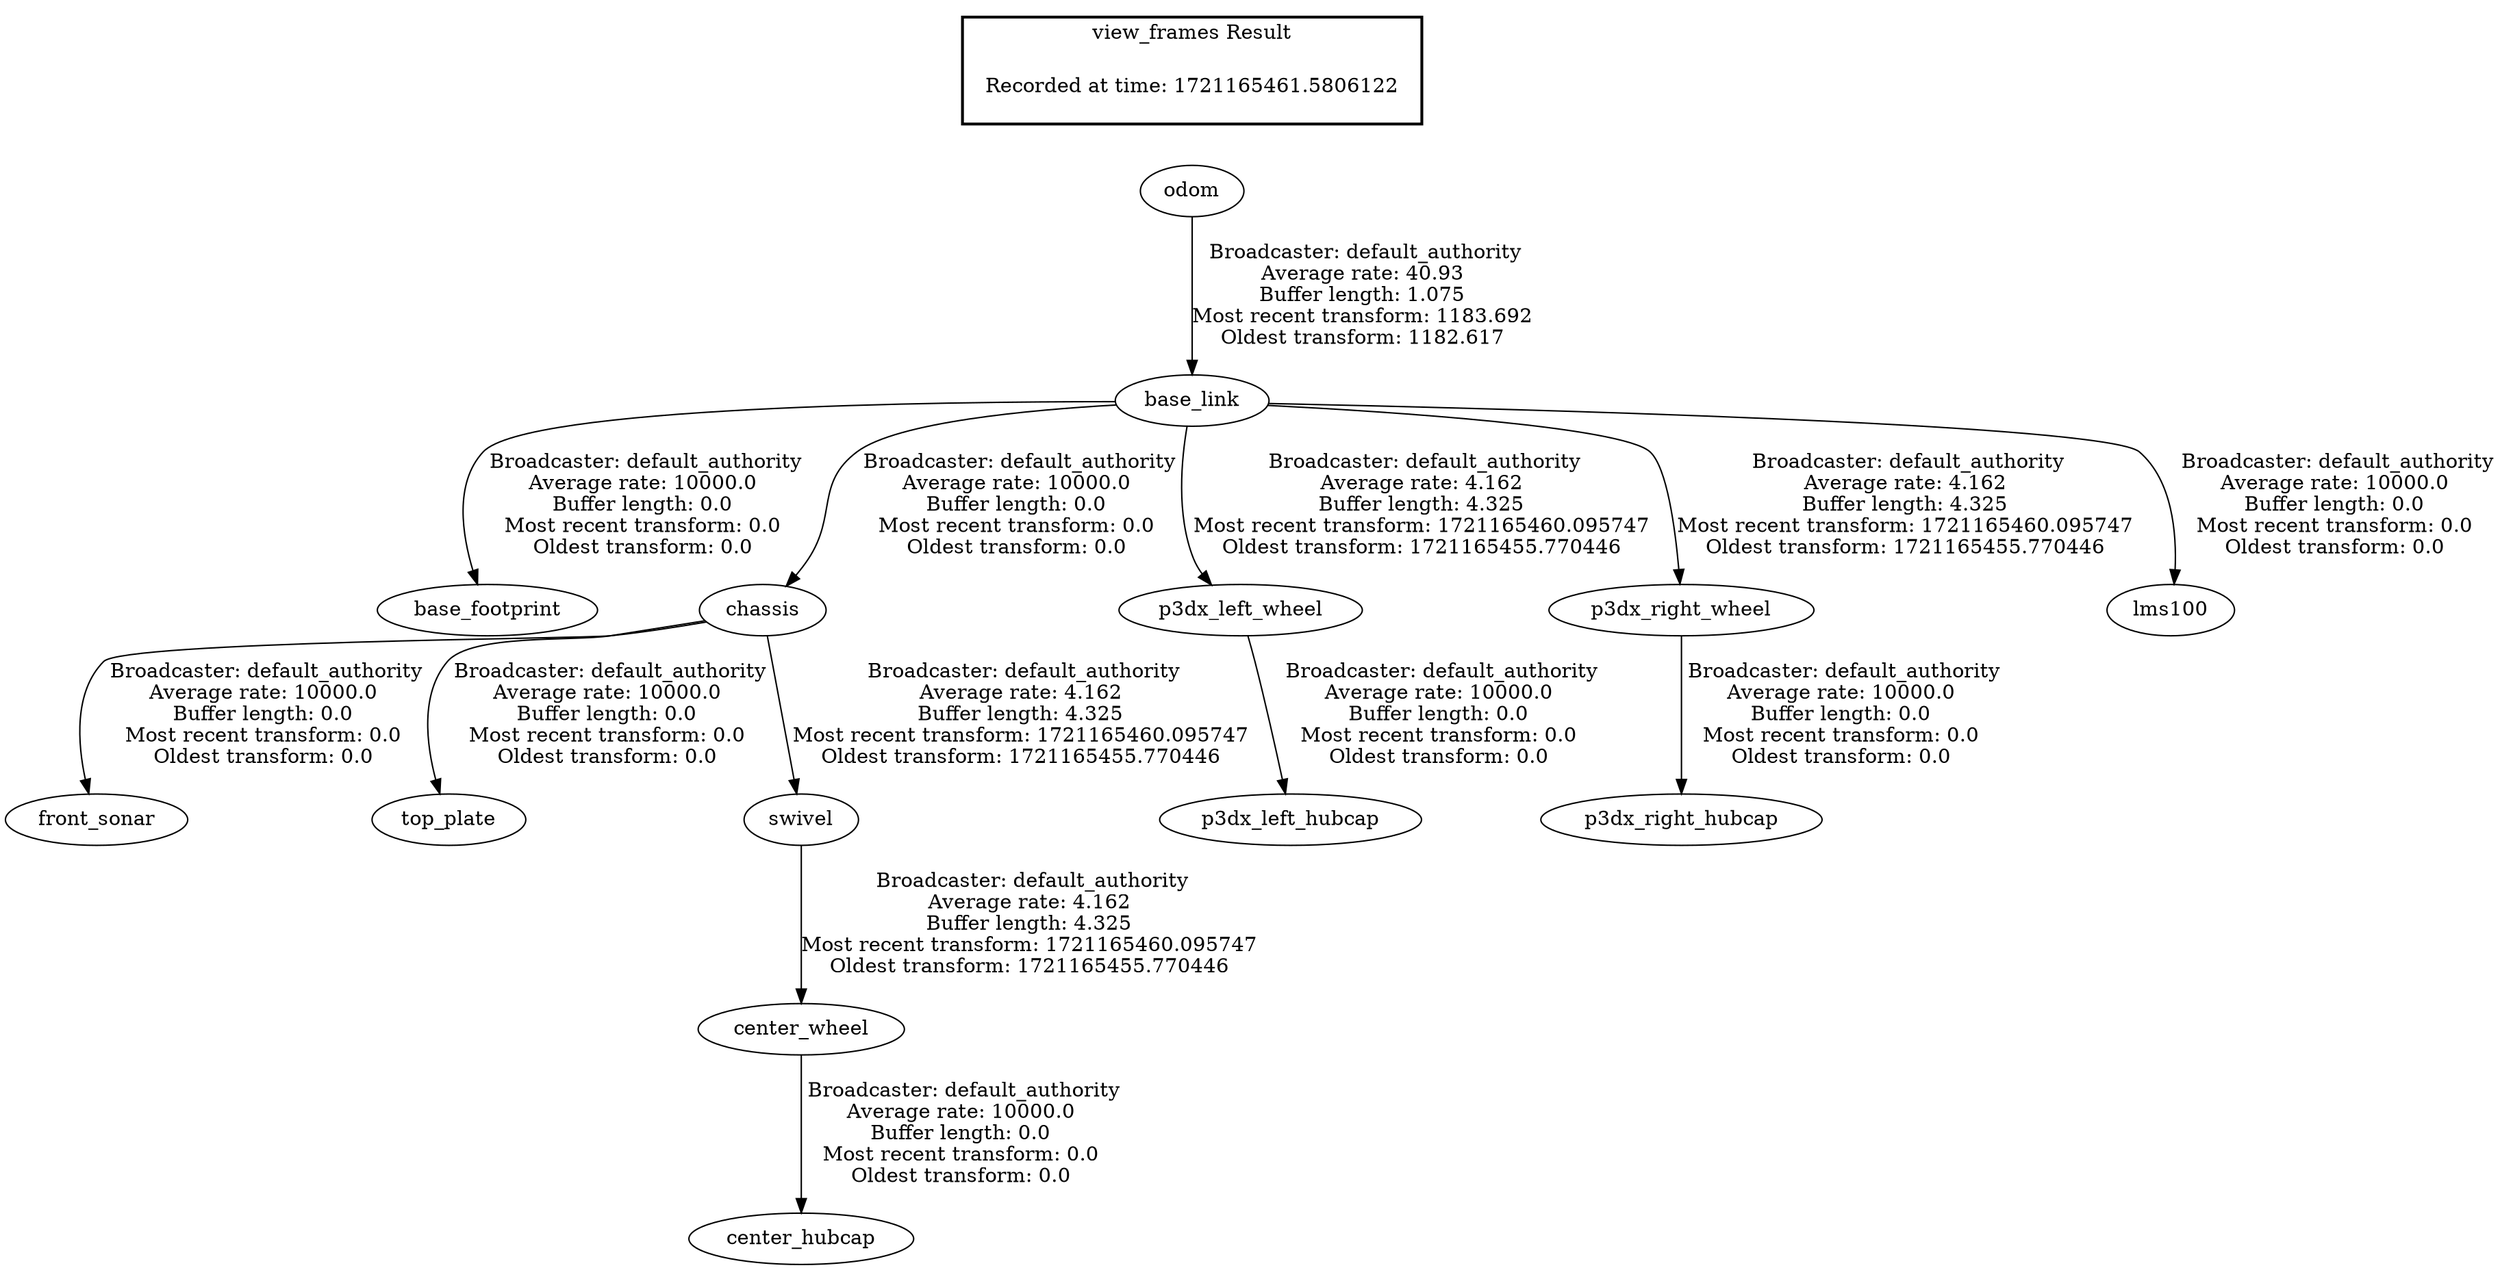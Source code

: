 digraph G {
"base_link" -> "base_footprint"[label=" Broadcaster: default_authority\nAverage rate: 10000.0\nBuffer length: 0.0\nMost recent transform: 0.0\nOldest transform: 0.0\n"];
"odom" -> "base_link"[label=" Broadcaster: default_authority\nAverage rate: 40.93\nBuffer length: 1.075\nMost recent transform: 1183.692\nOldest transform: 1182.617\n"];
"chassis" -> "front_sonar"[label=" Broadcaster: default_authority\nAverage rate: 10000.0\nBuffer length: 0.0\nMost recent transform: 0.0\nOldest transform: 0.0\n"];
"base_link" -> "chassis"[label=" Broadcaster: default_authority\nAverage rate: 10000.0\nBuffer length: 0.0\nMost recent transform: 0.0\nOldest transform: 0.0\n"];
"p3dx_left_wheel" -> "p3dx_left_hubcap"[label=" Broadcaster: default_authority\nAverage rate: 10000.0\nBuffer length: 0.0\nMost recent transform: 0.0\nOldest transform: 0.0\n"];
"base_link" -> "p3dx_left_wheel"[label=" Broadcaster: default_authority\nAverage rate: 4.162\nBuffer length: 4.325\nMost recent transform: 1721165460.095747\nOldest transform: 1721165455.770446\n"];
"p3dx_right_wheel" -> "p3dx_right_hubcap"[label=" Broadcaster: default_authority\nAverage rate: 10000.0\nBuffer length: 0.0\nMost recent transform: 0.0\nOldest transform: 0.0\n"];
"base_link" -> "p3dx_right_wheel"[label=" Broadcaster: default_authority\nAverage rate: 4.162\nBuffer length: 4.325\nMost recent transform: 1721165460.095747\nOldest transform: 1721165455.770446\n"];
"chassis" -> "top_plate"[label=" Broadcaster: default_authority\nAverage rate: 10000.0\nBuffer length: 0.0\nMost recent transform: 0.0\nOldest transform: 0.0\n"];
"center_wheel" -> "center_hubcap"[label=" Broadcaster: default_authority\nAverage rate: 10000.0\nBuffer length: 0.0\nMost recent transform: 0.0\nOldest transform: 0.0\n"];
"swivel" -> "center_wheel"[label=" Broadcaster: default_authority\nAverage rate: 4.162\nBuffer length: 4.325\nMost recent transform: 1721165460.095747\nOldest transform: 1721165455.770446\n"];
"base_link" -> "lms100"[label=" Broadcaster: default_authority\nAverage rate: 10000.0\nBuffer length: 0.0\nMost recent transform: 0.0\nOldest transform: 0.0\n"];
"chassis" -> "swivel"[label=" Broadcaster: default_authority\nAverage rate: 4.162\nBuffer length: 4.325\nMost recent transform: 1721165460.095747\nOldest transform: 1721165455.770446\n"];
edge [style=invis];
 subgraph cluster_legend { style=bold; color=black; label ="view_frames Result";
"Recorded at time: 1721165461.5806122"[ shape=plaintext ] ;
}->"odom";
}